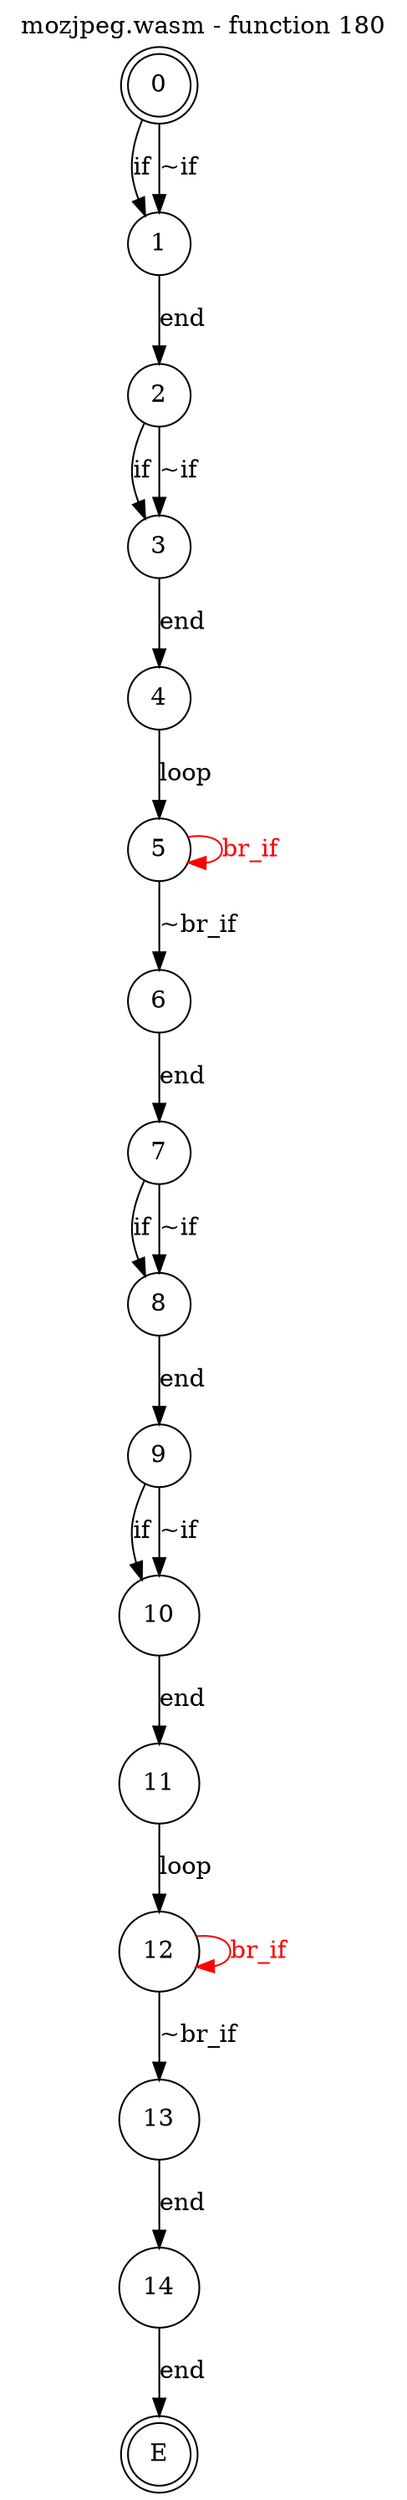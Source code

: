 digraph finite_state_machine {
    label = "mozjpeg.wasm - function 180"
    labelloc =  t
    labelfontsize = 16
    labelfontcolor = black
    labelfontname = "Helvetica"
    node [shape = doublecircle]; 0 E ;
    node [shape = circle];
    0 -> 1[label="if"];
    0 -> 1[label="~if"];
    1 -> 2[label="end"];
    2 -> 3[label="if"];
    2 -> 3[label="~if"];
    3 -> 4[label="end"];
    4 -> 5[label="loop"];
    5 -> 6[label="~br_if"];
    5 -> 5[color="red" fontcolor="red" label="br_if"];
    6 -> 7[label="end"];
    7 -> 8[label="if"];
    7 -> 8[label="~if"];
    8 -> 9[label="end"];
    9 -> 10[label="if"];
    9 -> 10[label="~if"];
    10 -> 11[label="end"];
    11 -> 12[label="loop"];
    12 -> 13[label="~br_if"];
    12 -> 12[color="red" fontcolor="red" label="br_if"];
    13 -> 14[label="end"];
    14 -> E[label="end"];
}
